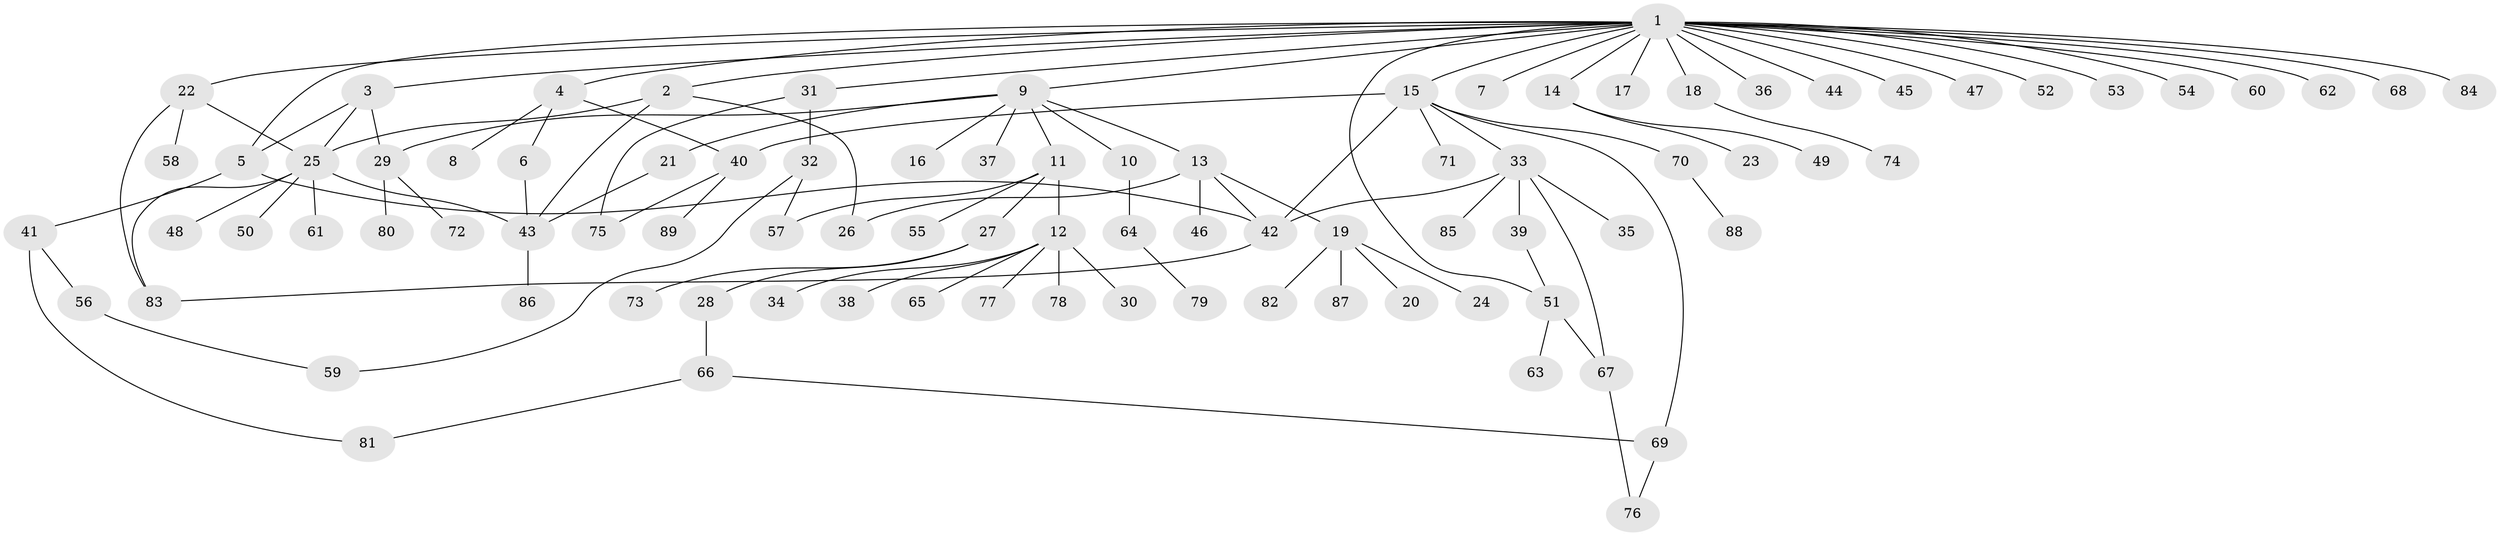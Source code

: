 // coarse degree distribution, {18: 0.038461538461538464, 2: 0.19230769230769232, 1: 0.7307692307692307, 11: 0.038461538461538464}
// Generated by graph-tools (version 1.1) at 2025/18/03/04/25 18:18:15]
// undirected, 89 vertices, 110 edges
graph export_dot {
graph [start="1"]
  node [color=gray90,style=filled];
  1;
  2;
  3;
  4;
  5;
  6;
  7;
  8;
  9;
  10;
  11;
  12;
  13;
  14;
  15;
  16;
  17;
  18;
  19;
  20;
  21;
  22;
  23;
  24;
  25;
  26;
  27;
  28;
  29;
  30;
  31;
  32;
  33;
  34;
  35;
  36;
  37;
  38;
  39;
  40;
  41;
  42;
  43;
  44;
  45;
  46;
  47;
  48;
  49;
  50;
  51;
  52;
  53;
  54;
  55;
  56;
  57;
  58;
  59;
  60;
  61;
  62;
  63;
  64;
  65;
  66;
  67;
  68;
  69;
  70;
  71;
  72;
  73;
  74;
  75;
  76;
  77;
  78;
  79;
  80;
  81;
  82;
  83;
  84;
  85;
  86;
  87;
  88;
  89;
  1 -- 2;
  1 -- 3;
  1 -- 4;
  1 -- 5;
  1 -- 7;
  1 -- 9;
  1 -- 14;
  1 -- 15;
  1 -- 17;
  1 -- 18;
  1 -- 22;
  1 -- 31;
  1 -- 36;
  1 -- 44;
  1 -- 45;
  1 -- 47;
  1 -- 51;
  1 -- 52;
  1 -- 53;
  1 -- 54;
  1 -- 60;
  1 -- 62;
  1 -- 68;
  1 -- 84;
  2 -- 25;
  2 -- 26;
  2 -- 43;
  3 -- 5;
  3 -- 25;
  3 -- 29;
  4 -- 6;
  4 -- 8;
  4 -- 40;
  5 -- 41;
  5 -- 42;
  6 -- 43;
  9 -- 10;
  9 -- 11;
  9 -- 13;
  9 -- 16;
  9 -- 21;
  9 -- 29;
  9 -- 37;
  10 -- 64;
  11 -- 12;
  11 -- 27;
  11 -- 55;
  11 -- 57;
  12 -- 30;
  12 -- 34;
  12 -- 38;
  12 -- 65;
  12 -- 77;
  12 -- 78;
  13 -- 19;
  13 -- 26;
  13 -- 42;
  13 -- 46;
  14 -- 23;
  14 -- 49;
  15 -- 33;
  15 -- 40;
  15 -- 42;
  15 -- 69;
  15 -- 70;
  15 -- 71;
  18 -- 74;
  19 -- 20;
  19 -- 24;
  19 -- 82;
  19 -- 87;
  21 -- 43;
  22 -- 25;
  22 -- 58;
  22 -- 83;
  25 -- 43;
  25 -- 48;
  25 -- 50;
  25 -- 61;
  25 -- 83;
  27 -- 28;
  27 -- 73;
  28 -- 66;
  29 -- 72;
  29 -- 80;
  31 -- 32;
  31 -- 75;
  32 -- 57;
  32 -- 59;
  33 -- 35;
  33 -- 39;
  33 -- 42;
  33 -- 67;
  33 -- 85;
  39 -- 51;
  40 -- 75;
  40 -- 89;
  41 -- 56;
  41 -- 81;
  42 -- 83;
  43 -- 86;
  51 -- 63;
  51 -- 67;
  56 -- 59;
  64 -- 79;
  66 -- 69;
  66 -- 81;
  67 -- 76;
  69 -- 76;
  70 -- 88;
}
